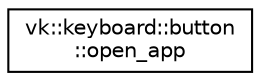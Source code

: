 digraph "Graphical Class Hierarchy"
{
 // LATEX_PDF_SIZE
  edge [fontname="Helvetica",fontsize="10",labelfontname="Helvetica",labelfontsize="10"];
  node [fontname="Helvetica",fontsize="10",shape=record];
  rankdir="LR";
  Node0 [label="vk::keyboard::button\l::open_app",height=0.2,width=0.4,color="black", fillcolor="white", style="filled",URL="$classvk_1_1keyboard_1_1button_1_1open__app.html",tooltip=" "];
}

